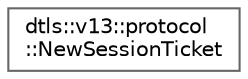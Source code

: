 digraph "Graphical Class Hierarchy"
{
 // LATEX_PDF_SIZE
  bgcolor="transparent";
  edge [fontname=Helvetica,fontsize=10,labelfontname=Helvetica,labelfontsize=10];
  node [fontname=Helvetica,fontsize=10,shape=box,height=0.2,width=0.4];
  rankdir="LR";
  Node0 [id="Node000000",label="dtls::v13::protocol\l::NewSessionTicket",height=0.2,width=0.4,color="grey40", fillcolor="white", style="filled",URL="$classdtls_1_1v13_1_1protocol_1_1NewSessionTicket.html",tooltip=" "];
}
